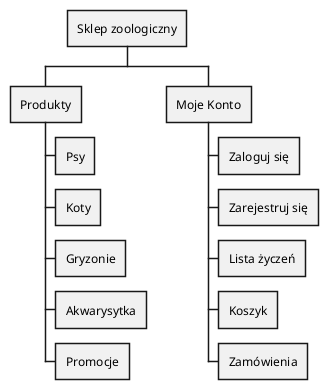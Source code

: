 @startwbs

* Sklep zoologiczny

** Produkty
*** Psy
*** Koty
*** Gryzonie
*** Akwarysytka
*** Promocje

** Moje Konto
*** Zaloguj się
*** Zarejestruj się
*** Lista życzeń
*** Koszyk
*** Zamówienia

 


@endwbs